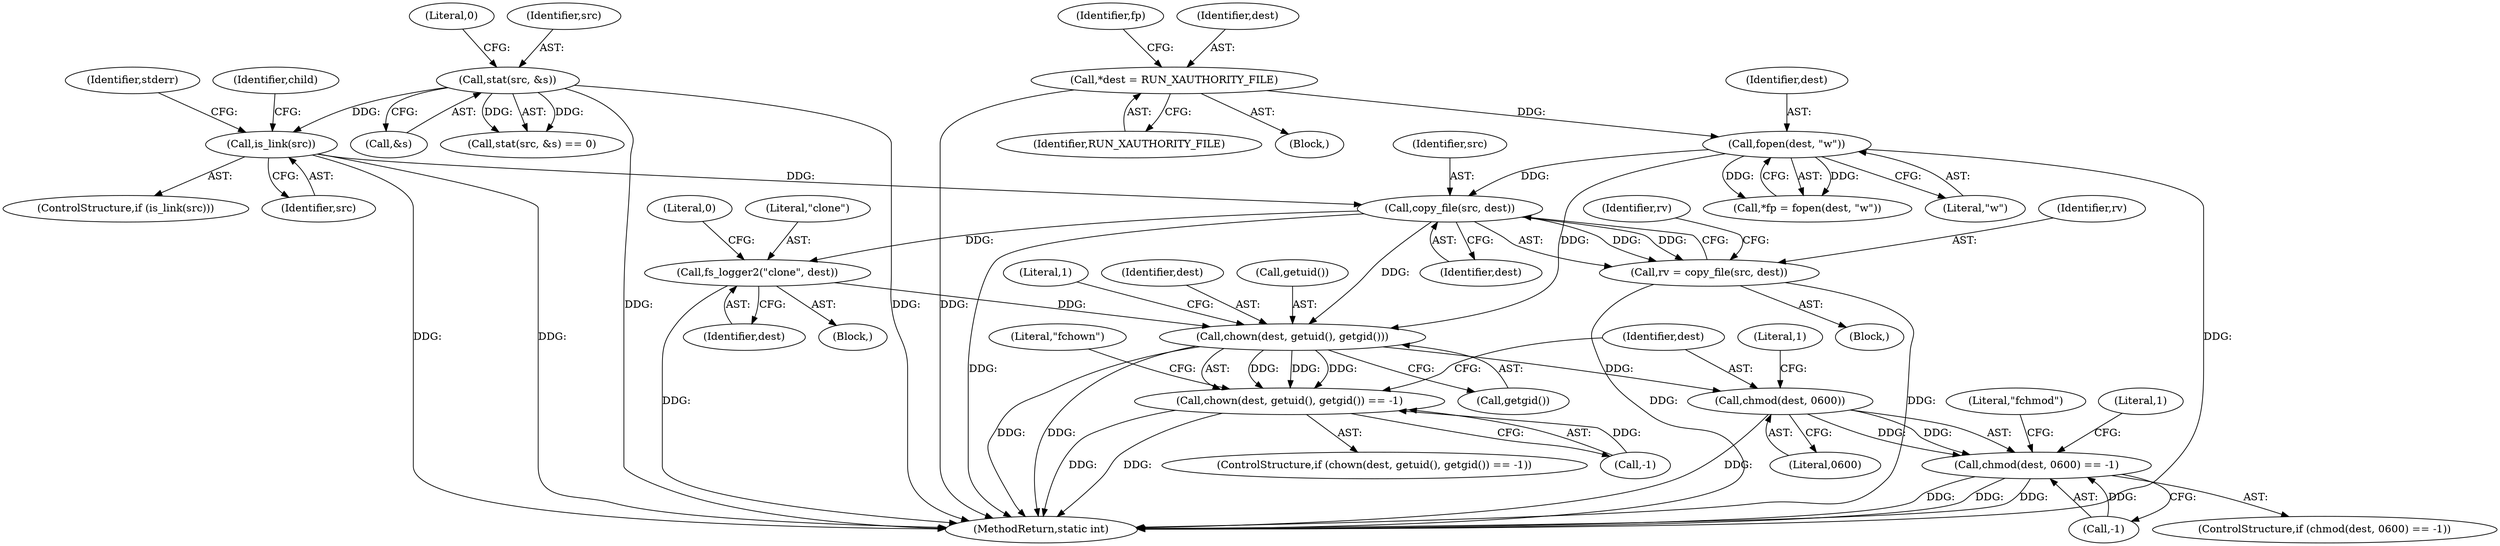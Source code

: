 digraph "0_firejail_903fd8a0789ca3cc3c21d84cd0282481515592ef_3@API" {
"1000180" [label="(Call,copy_file(src, dest))"];
"1000152" [label="(Call,is_link(src))"];
"1000145" [label="(Call,stat(src, &s))"];
"1000113" [label="(Call,fopen(dest, \"w\"))"];
"1000107" [label="(Call,*dest = RUN_XAUTHORITY_FILE)"];
"1000178" [label="(Call,rv = copy_file(src, dest))"];
"1000190" [label="(Call,fs_logger2(\"clone\", dest))"];
"1000201" [label="(Call,chown(dest, getuid(), getgid()))"];
"1000200" [label="(Call,chown(dest, getuid(), getgid()) == -1)"];
"1000211" [label="(Call,chmod(dest, 0600))"];
"1000210" [label="(Call,chmod(dest, 0600) == -1)"];
"1000199" [label="(ControlStructure,if (chown(dest, getuid(), getgid()) == -1))"];
"1000202" [label="(Identifier,dest)"];
"1000182" [label="(Identifier,dest)"];
"1000208" [label="(Literal,\"fchown\")"];
"1000113" [label="(Call,fopen(dest, \"w\"))"];
"1000212" [label="(Identifier,dest)"];
"1000162" [label="(Identifier,child)"];
"1000178" [label="(Call,rv = copy_file(src, dest))"];
"1000174" [label="(Block,)"];
"1000112" [label="(Identifier,fp)"];
"1000153" [label="(Identifier,src)"];
"1000107" [label="(Call,*dest = RUN_XAUTHORITY_FILE)"];
"1000210" [label="(Call,chmod(dest, 0600) == -1)"];
"1000151" [label="(ControlStructure,if (is_link(src)))"];
"1000147" [label="(Call,&s)"];
"1000184" [label="(Identifier,rv)"];
"1000194" [label="(Literal,0)"];
"1000189" [label="(Block,)"];
"1000214" [label="(Call,-1)"];
"1000213" [label="(Literal,0600)"];
"1000215" [label="(Literal,1)"];
"1000109" [label="(Identifier,RUN_XAUTHORITY_FILE)"];
"1000191" [label="(Literal,\"clone\")"];
"1000219" [label="(Literal,1)"];
"1000222" [label="(MethodReturn,static int)"];
"1000190" [label="(Call,fs_logger2(\"clone\", dest))"];
"1000203" [label="(Call,getuid())"];
"1000152" [label="(Call,is_link(src))"];
"1000111" [label="(Call,*fp = fopen(dest, \"w\"))"];
"1000115" [label="(Literal,\"w\")"];
"1000211" [label="(Call,chmod(dest, 0600))"];
"1000204" [label="(Call,getgid())"];
"1000149" [label="(Literal,0)"];
"1000145" [label="(Call,stat(src, &s))"];
"1000156" [label="(Identifier,stderr)"];
"1000192" [label="(Identifier,dest)"];
"1000217" [label="(Literal,\"fchmod\")"];
"1000180" [label="(Call,copy_file(src, dest))"];
"1000144" [label="(Call,stat(src, &s) == 0)"];
"1000114" [label="(Identifier,dest)"];
"1000103" [label="(Block,)"];
"1000201" [label="(Call,chown(dest, getuid(), getgid()))"];
"1000200" [label="(Call,chown(dest, getuid(), getgid()) == -1)"];
"1000205" [label="(Call,-1)"];
"1000146" [label="(Identifier,src)"];
"1000108" [label="(Identifier,dest)"];
"1000206" [label="(Literal,1)"];
"1000181" [label="(Identifier,src)"];
"1000209" [label="(ControlStructure,if (chmod(dest, 0600) == -1))"];
"1000179" [label="(Identifier,rv)"];
"1000180" -> "1000178"  [label="AST: "];
"1000180" -> "1000182"  [label="CFG: "];
"1000181" -> "1000180"  [label="AST: "];
"1000182" -> "1000180"  [label="AST: "];
"1000178" -> "1000180"  [label="CFG: "];
"1000180" -> "1000222"  [label="DDG: "];
"1000180" -> "1000178"  [label="DDG: "];
"1000180" -> "1000178"  [label="DDG: "];
"1000152" -> "1000180"  [label="DDG: "];
"1000113" -> "1000180"  [label="DDG: "];
"1000180" -> "1000190"  [label="DDG: "];
"1000180" -> "1000201"  [label="DDG: "];
"1000152" -> "1000151"  [label="AST: "];
"1000152" -> "1000153"  [label="CFG: "];
"1000153" -> "1000152"  [label="AST: "];
"1000156" -> "1000152"  [label="CFG: "];
"1000162" -> "1000152"  [label="CFG: "];
"1000152" -> "1000222"  [label="DDG: "];
"1000152" -> "1000222"  [label="DDG: "];
"1000145" -> "1000152"  [label="DDG: "];
"1000145" -> "1000144"  [label="AST: "];
"1000145" -> "1000147"  [label="CFG: "];
"1000146" -> "1000145"  [label="AST: "];
"1000147" -> "1000145"  [label="AST: "];
"1000149" -> "1000145"  [label="CFG: "];
"1000145" -> "1000222"  [label="DDG: "];
"1000145" -> "1000222"  [label="DDG: "];
"1000145" -> "1000144"  [label="DDG: "];
"1000145" -> "1000144"  [label="DDG: "];
"1000113" -> "1000111"  [label="AST: "];
"1000113" -> "1000115"  [label="CFG: "];
"1000114" -> "1000113"  [label="AST: "];
"1000115" -> "1000113"  [label="AST: "];
"1000111" -> "1000113"  [label="CFG: "];
"1000113" -> "1000222"  [label="DDG: "];
"1000113" -> "1000111"  [label="DDG: "];
"1000113" -> "1000111"  [label="DDG: "];
"1000107" -> "1000113"  [label="DDG: "];
"1000113" -> "1000201"  [label="DDG: "];
"1000107" -> "1000103"  [label="AST: "];
"1000107" -> "1000109"  [label="CFG: "];
"1000108" -> "1000107"  [label="AST: "];
"1000109" -> "1000107"  [label="AST: "];
"1000112" -> "1000107"  [label="CFG: "];
"1000107" -> "1000222"  [label="DDG: "];
"1000178" -> "1000174"  [label="AST: "];
"1000179" -> "1000178"  [label="AST: "];
"1000184" -> "1000178"  [label="CFG: "];
"1000178" -> "1000222"  [label="DDG: "];
"1000178" -> "1000222"  [label="DDG: "];
"1000190" -> "1000189"  [label="AST: "];
"1000190" -> "1000192"  [label="CFG: "];
"1000191" -> "1000190"  [label="AST: "];
"1000192" -> "1000190"  [label="AST: "];
"1000194" -> "1000190"  [label="CFG: "];
"1000190" -> "1000222"  [label="DDG: "];
"1000190" -> "1000201"  [label="DDG: "];
"1000201" -> "1000200"  [label="AST: "];
"1000201" -> "1000204"  [label="CFG: "];
"1000202" -> "1000201"  [label="AST: "];
"1000203" -> "1000201"  [label="AST: "];
"1000204" -> "1000201"  [label="AST: "];
"1000206" -> "1000201"  [label="CFG: "];
"1000201" -> "1000222"  [label="DDG: "];
"1000201" -> "1000222"  [label="DDG: "];
"1000201" -> "1000200"  [label="DDG: "];
"1000201" -> "1000200"  [label="DDG: "];
"1000201" -> "1000200"  [label="DDG: "];
"1000201" -> "1000211"  [label="DDG: "];
"1000200" -> "1000199"  [label="AST: "];
"1000200" -> "1000205"  [label="CFG: "];
"1000205" -> "1000200"  [label="AST: "];
"1000208" -> "1000200"  [label="CFG: "];
"1000212" -> "1000200"  [label="CFG: "];
"1000200" -> "1000222"  [label="DDG: "];
"1000200" -> "1000222"  [label="DDG: "];
"1000205" -> "1000200"  [label="DDG: "];
"1000211" -> "1000210"  [label="AST: "];
"1000211" -> "1000213"  [label="CFG: "];
"1000212" -> "1000211"  [label="AST: "];
"1000213" -> "1000211"  [label="AST: "];
"1000215" -> "1000211"  [label="CFG: "];
"1000211" -> "1000222"  [label="DDG: "];
"1000211" -> "1000210"  [label="DDG: "];
"1000211" -> "1000210"  [label="DDG: "];
"1000210" -> "1000209"  [label="AST: "];
"1000210" -> "1000214"  [label="CFG: "];
"1000214" -> "1000210"  [label="AST: "];
"1000217" -> "1000210"  [label="CFG: "];
"1000219" -> "1000210"  [label="CFG: "];
"1000210" -> "1000222"  [label="DDG: "];
"1000210" -> "1000222"  [label="DDG: "];
"1000210" -> "1000222"  [label="DDG: "];
"1000214" -> "1000210"  [label="DDG: "];
}
